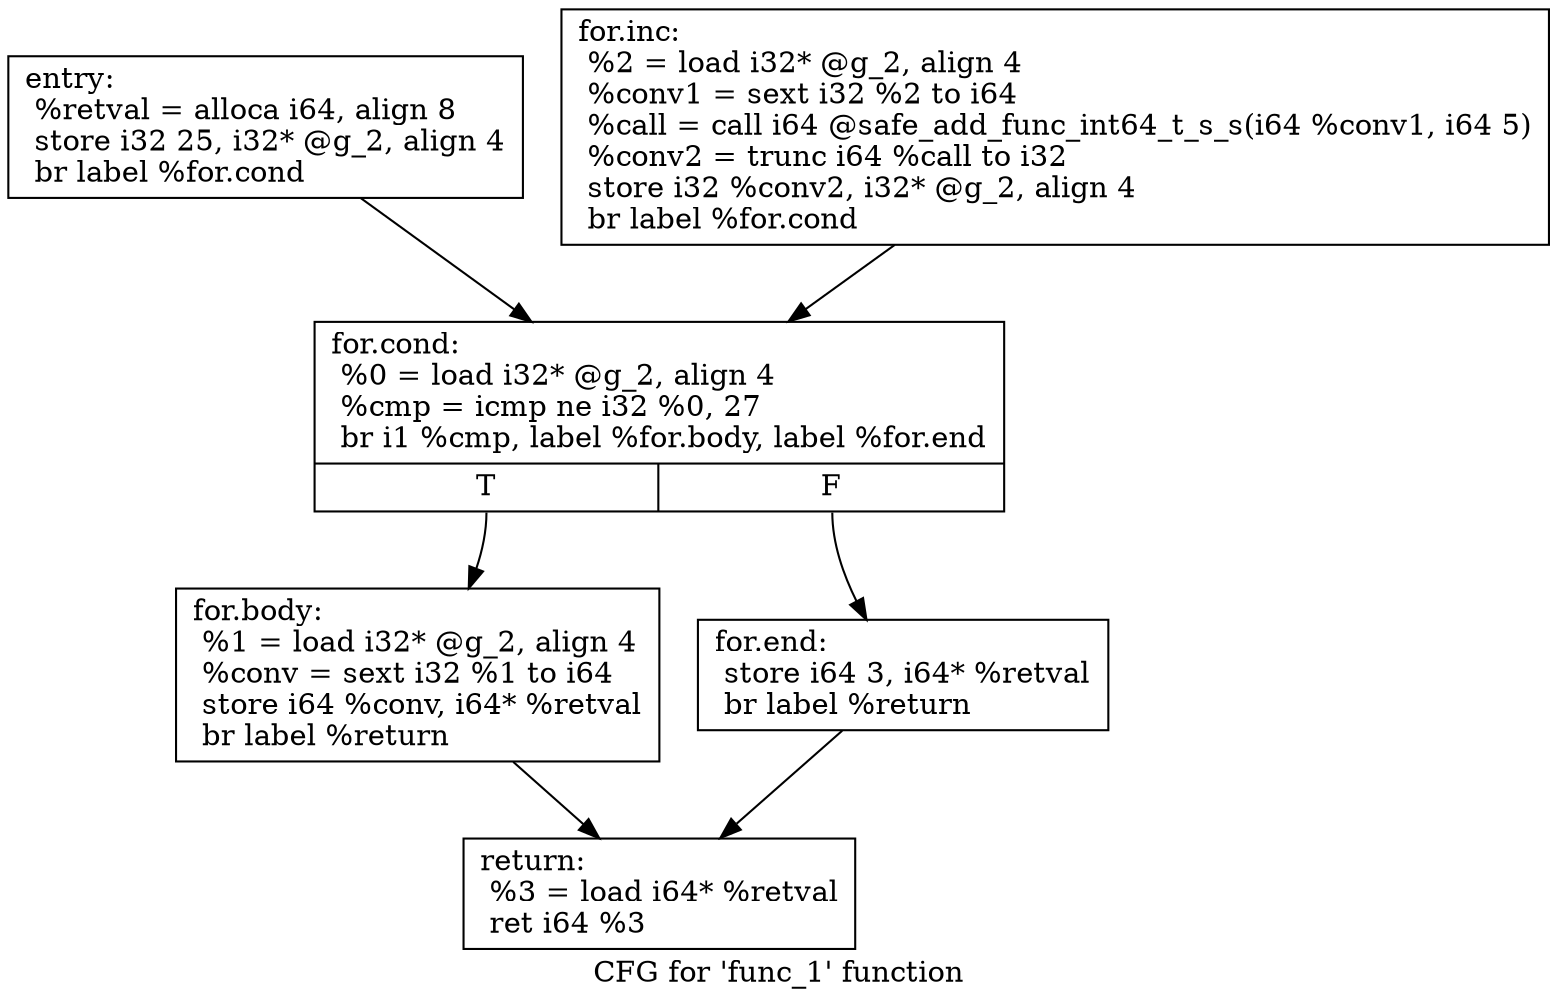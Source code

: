 digraph "CFG for 'func_1' function" {
	label="CFG for 'func_1' function";

	Node0xa350c70 [shape=record,label="{entry:\l  %retval = alloca i64, align 8\l  store i32 25, i32* @g_2, align 4\l  br label %for.cond\l}"];
	Node0xa350c70 -> Node0xa350ca0;
	Node0xa350ca0 [shape=record,label="{for.cond:                                         \l  %0 = load i32* @g_2, align 4\l  %cmp = icmp ne i32 %0, 27\l  br i1 %cmp, label %for.body, label %for.end\l|{<s0>T|<s1>F}}"];
	Node0xa350ca0:s0 -> Node0xa350cd0;
	Node0xa350ca0:s1 -> Node0xa350fc8;
	Node0xa350cd0 [shape=record,label="{for.body:                                         \l  %1 = load i32* @g_2, align 4\l  %conv = sext i32 %1 to i64\l  store i64 %conv, i64* %retval\l  br label %return\l}"];
	Node0xa350cd0 -> Node0xa350ff8;
	Node0xa350f98 [shape=record,label="{for.inc:                                          \l  %2 = load i32* @g_2, align 4\l  %conv1 = sext i32 %2 to i64\l  %call = call i64 @safe_add_func_int64_t_s_s(i64 %conv1, i64 5)\l  %conv2 = trunc i64 %call to i32\l  store i32 %conv2, i32* @g_2, align 4\l  br label %for.cond\l}"];
	Node0xa350f98 -> Node0xa350ca0;
	Node0xa350fc8 [shape=record,label="{for.end:                                          \l  store i64 3, i64* %retval\l  br label %return\l}"];
	Node0xa350fc8 -> Node0xa350ff8;
	Node0xa350ff8 [shape=record,label="{return:                                           \l  %3 = load i64* %retval\l  ret i64 %3\l}"];
}

